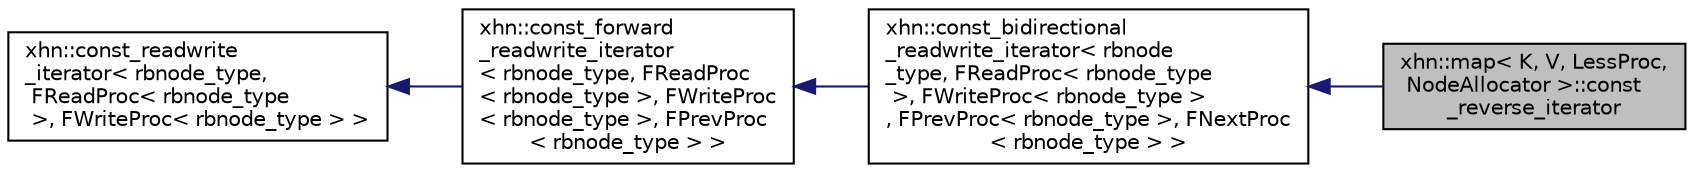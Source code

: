 digraph "xhn::map&lt; K, V, LessProc, NodeAllocator &gt;::const_reverse_iterator"
{
  edge [fontname="Helvetica",fontsize="10",labelfontname="Helvetica",labelfontsize="10"];
  node [fontname="Helvetica",fontsize="10",shape=record];
  rankdir="LR";
  Node1 [label="xhn::map\< K, V, LessProc,\l NodeAllocator \>::const\l_reverse_iterator",height=0.2,width=0.4,color="black", fillcolor="grey75", style="filled", fontcolor="black"];
  Node2 -> Node1 [dir="back",color="midnightblue",fontsize="10",style="solid",fontname="Helvetica"];
  Node2 [label="xhn::const_bidirectional\l_readwrite_iterator\< rbnode\l_type, FReadProc\< rbnode_type\l \>, FWriteProc\< rbnode_type \>\l, FPrevProc\< rbnode_type \>, FNextProc\l\< rbnode_type \> \>",height=0.2,width=0.4,color="black", fillcolor="white", style="filled",URL="$classxhn_1_1const__bidirectional__readwrite__iterator.html"];
  Node3 -> Node2 [dir="back",color="midnightblue",fontsize="10",style="solid",fontname="Helvetica"];
  Node3 [label="xhn::const_forward\l_readwrite_iterator\l\< rbnode_type, FReadProc\l\< rbnode_type \>, FWriteProc\l\< rbnode_type \>, FPrevProc\l\< rbnode_type \> \>",height=0.2,width=0.4,color="black", fillcolor="white", style="filled",URL="$classxhn_1_1const__forward__readwrite__iterator.html"];
  Node4 -> Node3 [dir="back",color="midnightblue",fontsize="10",style="solid",fontname="Helvetica"];
  Node4 [label="xhn::const_readwrite\l_iterator\< rbnode_type,\l FReadProc\< rbnode_type\l \>, FWriteProc\< rbnode_type \> \>",height=0.2,width=0.4,color="black", fillcolor="white", style="filled",URL="$classxhn_1_1const__readwrite__iterator.html"];
}
